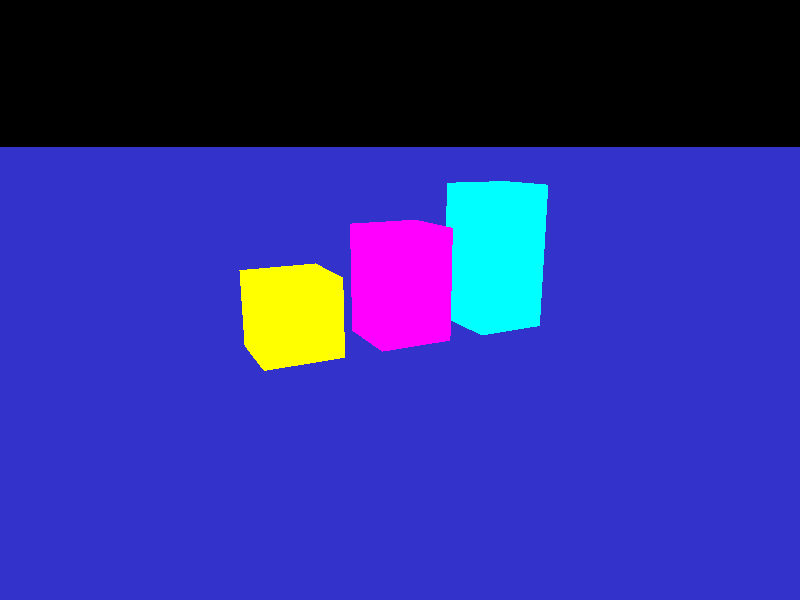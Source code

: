camera {
   location  <-7, 4, -14>
   up        <0,  1,  0>
   right     <1.33333, 0,  0>
   look_at   <0, 0, 0>
}


light_source {<0, 9, -10> color rgb <1.5, 1.5, 1.5>}

box { <-1, -1, -1>, <1, 2, 1>
   pigment { color rgbf <1.0, 0.0, 1.0, 0.9>}
   finish {ambient 0.2 diffuse 0.6 specular 0.5 refraction 1.0 ior 1.33 roughness 0.01}
}

box { <-4, -1, -1>, <-2, 1, 1>
   pigment { color rgbf <1.0, 1.0, 0.0, 0.9>}
   finish {ambient 0.2 diffuse 0.6 specular 0.5 refraction 1.0 ior 1.33 roughness 0.01}
}

box { <2, -1, -1>, <4, 3, 1>
   pigment { color rgbf <0.0, 1.0, 1.0, 0.9>}
   finish {ambient 0.2 diffuse 0.6 specular 0.5 refraction 1.0 ior 1.33 roughness 0.01}
}

//sphere { <0, 4, 0>, 2
//   pigment { color rgb <1.0, 1.0, 1.0>}
//   finish {ambient 0.2 diffuse 0.4 specular 0.5 roughness 0.01}
//}

plane {<0, 1, 0>, -1
   pigment {color rgb <0.2, 0.2, 0.8>}
   finish {ambient 0.4 diffuse 0.8 reflection .5}
}

